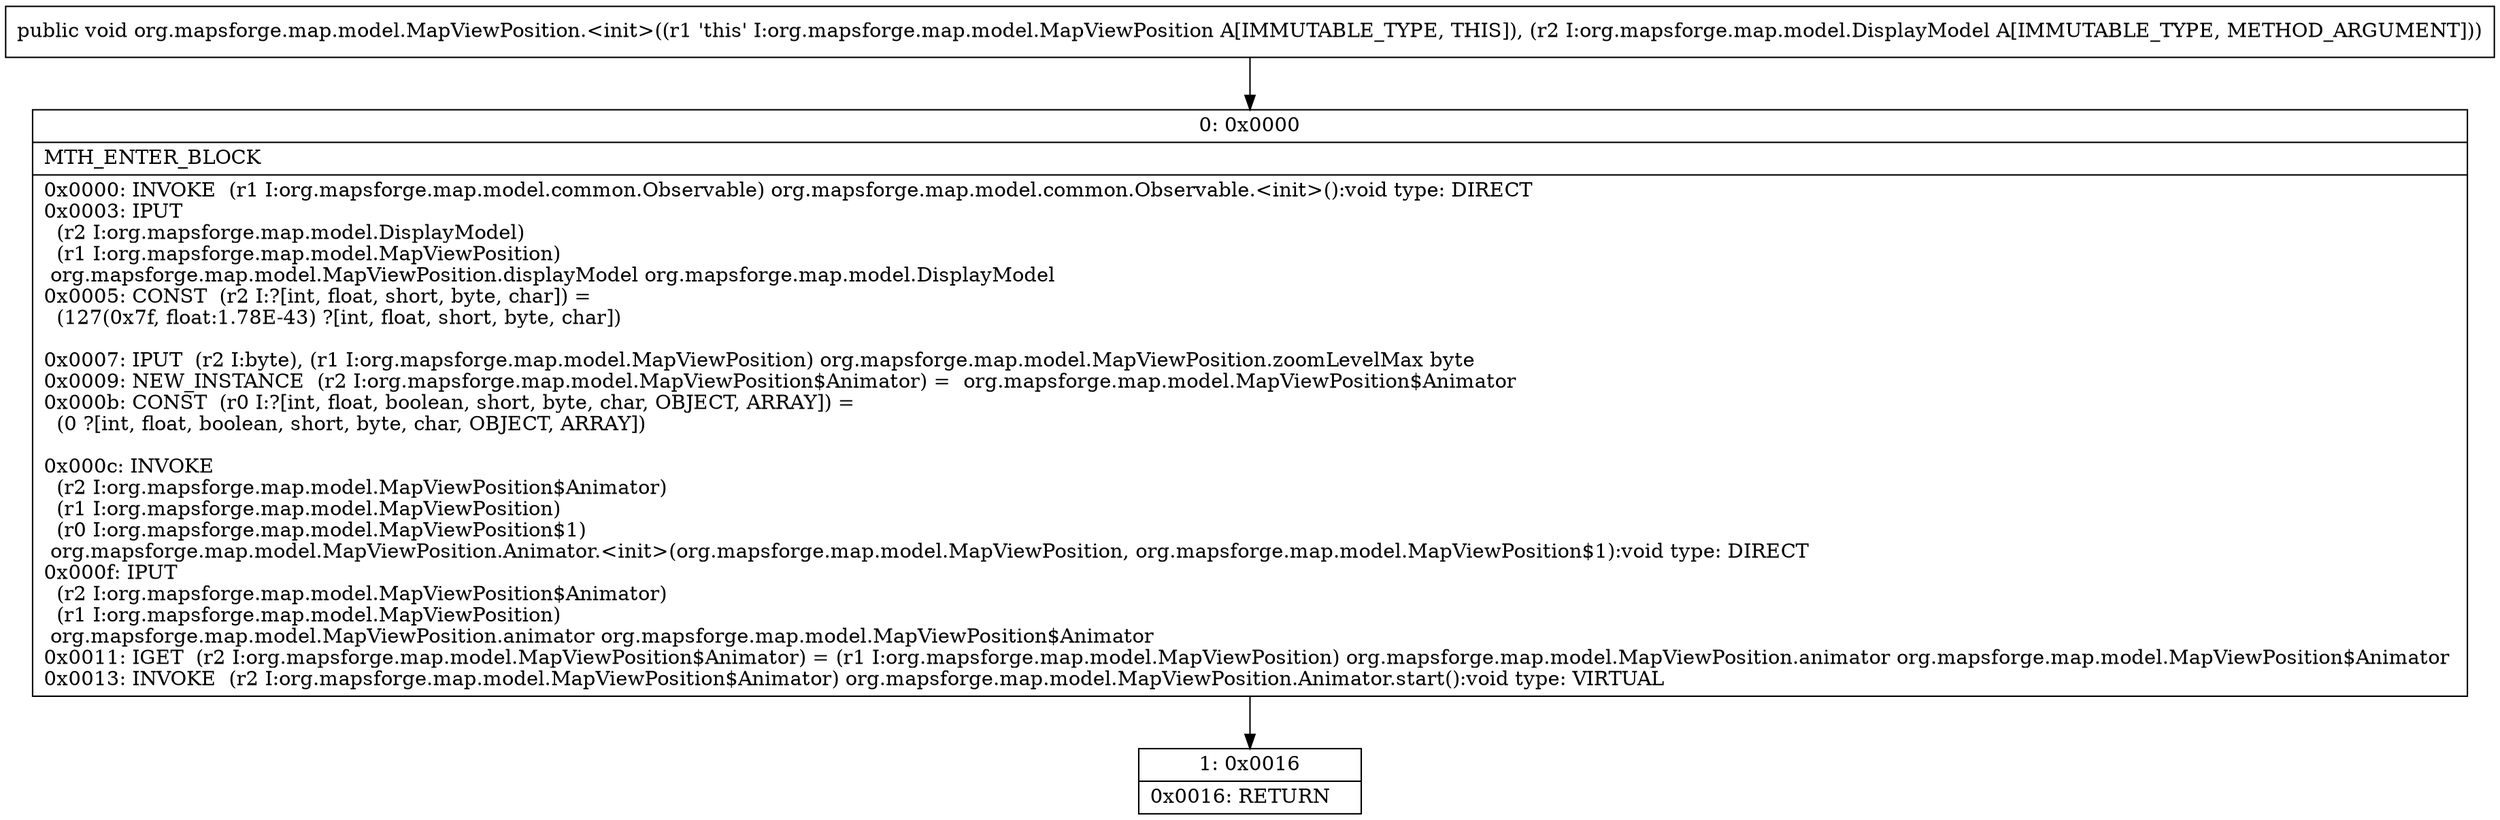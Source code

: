 digraph "CFG fororg.mapsforge.map.model.MapViewPosition.\<init\>(Lorg\/mapsforge\/map\/model\/DisplayModel;)V" {
Node_0 [shape=record,label="{0\:\ 0x0000|MTH_ENTER_BLOCK\l|0x0000: INVOKE  (r1 I:org.mapsforge.map.model.common.Observable) org.mapsforge.map.model.common.Observable.\<init\>():void type: DIRECT \l0x0003: IPUT  \l  (r2 I:org.mapsforge.map.model.DisplayModel)\l  (r1 I:org.mapsforge.map.model.MapViewPosition)\l org.mapsforge.map.model.MapViewPosition.displayModel org.mapsforge.map.model.DisplayModel \l0x0005: CONST  (r2 I:?[int, float, short, byte, char]) = \l  (127(0x7f, float:1.78E\-43) ?[int, float, short, byte, char])\l \l0x0007: IPUT  (r2 I:byte), (r1 I:org.mapsforge.map.model.MapViewPosition) org.mapsforge.map.model.MapViewPosition.zoomLevelMax byte \l0x0009: NEW_INSTANCE  (r2 I:org.mapsforge.map.model.MapViewPosition$Animator) =  org.mapsforge.map.model.MapViewPosition$Animator \l0x000b: CONST  (r0 I:?[int, float, boolean, short, byte, char, OBJECT, ARRAY]) = \l  (0 ?[int, float, boolean, short, byte, char, OBJECT, ARRAY])\l \l0x000c: INVOKE  \l  (r2 I:org.mapsforge.map.model.MapViewPosition$Animator)\l  (r1 I:org.mapsforge.map.model.MapViewPosition)\l  (r0 I:org.mapsforge.map.model.MapViewPosition$1)\l org.mapsforge.map.model.MapViewPosition.Animator.\<init\>(org.mapsforge.map.model.MapViewPosition, org.mapsforge.map.model.MapViewPosition$1):void type: DIRECT \l0x000f: IPUT  \l  (r2 I:org.mapsforge.map.model.MapViewPosition$Animator)\l  (r1 I:org.mapsforge.map.model.MapViewPosition)\l org.mapsforge.map.model.MapViewPosition.animator org.mapsforge.map.model.MapViewPosition$Animator \l0x0011: IGET  (r2 I:org.mapsforge.map.model.MapViewPosition$Animator) = (r1 I:org.mapsforge.map.model.MapViewPosition) org.mapsforge.map.model.MapViewPosition.animator org.mapsforge.map.model.MapViewPosition$Animator \l0x0013: INVOKE  (r2 I:org.mapsforge.map.model.MapViewPosition$Animator) org.mapsforge.map.model.MapViewPosition.Animator.start():void type: VIRTUAL \l}"];
Node_1 [shape=record,label="{1\:\ 0x0016|0x0016: RETURN   \l}"];
MethodNode[shape=record,label="{public void org.mapsforge.map.model.MapViewPosition.\<init\>((r1 'this' I:org.mapsforge.map.model.MapViewPosition A[IMMUTABLE_TYPE, THIS]), (r2 I:org.mapsforge.map.model.DisplayModel A[IMMUTABLE_TYPE, METHOD_ARGUMENT])) }"];
MethodNode -> Node_0;
Node_0 -> Node_1;
}

